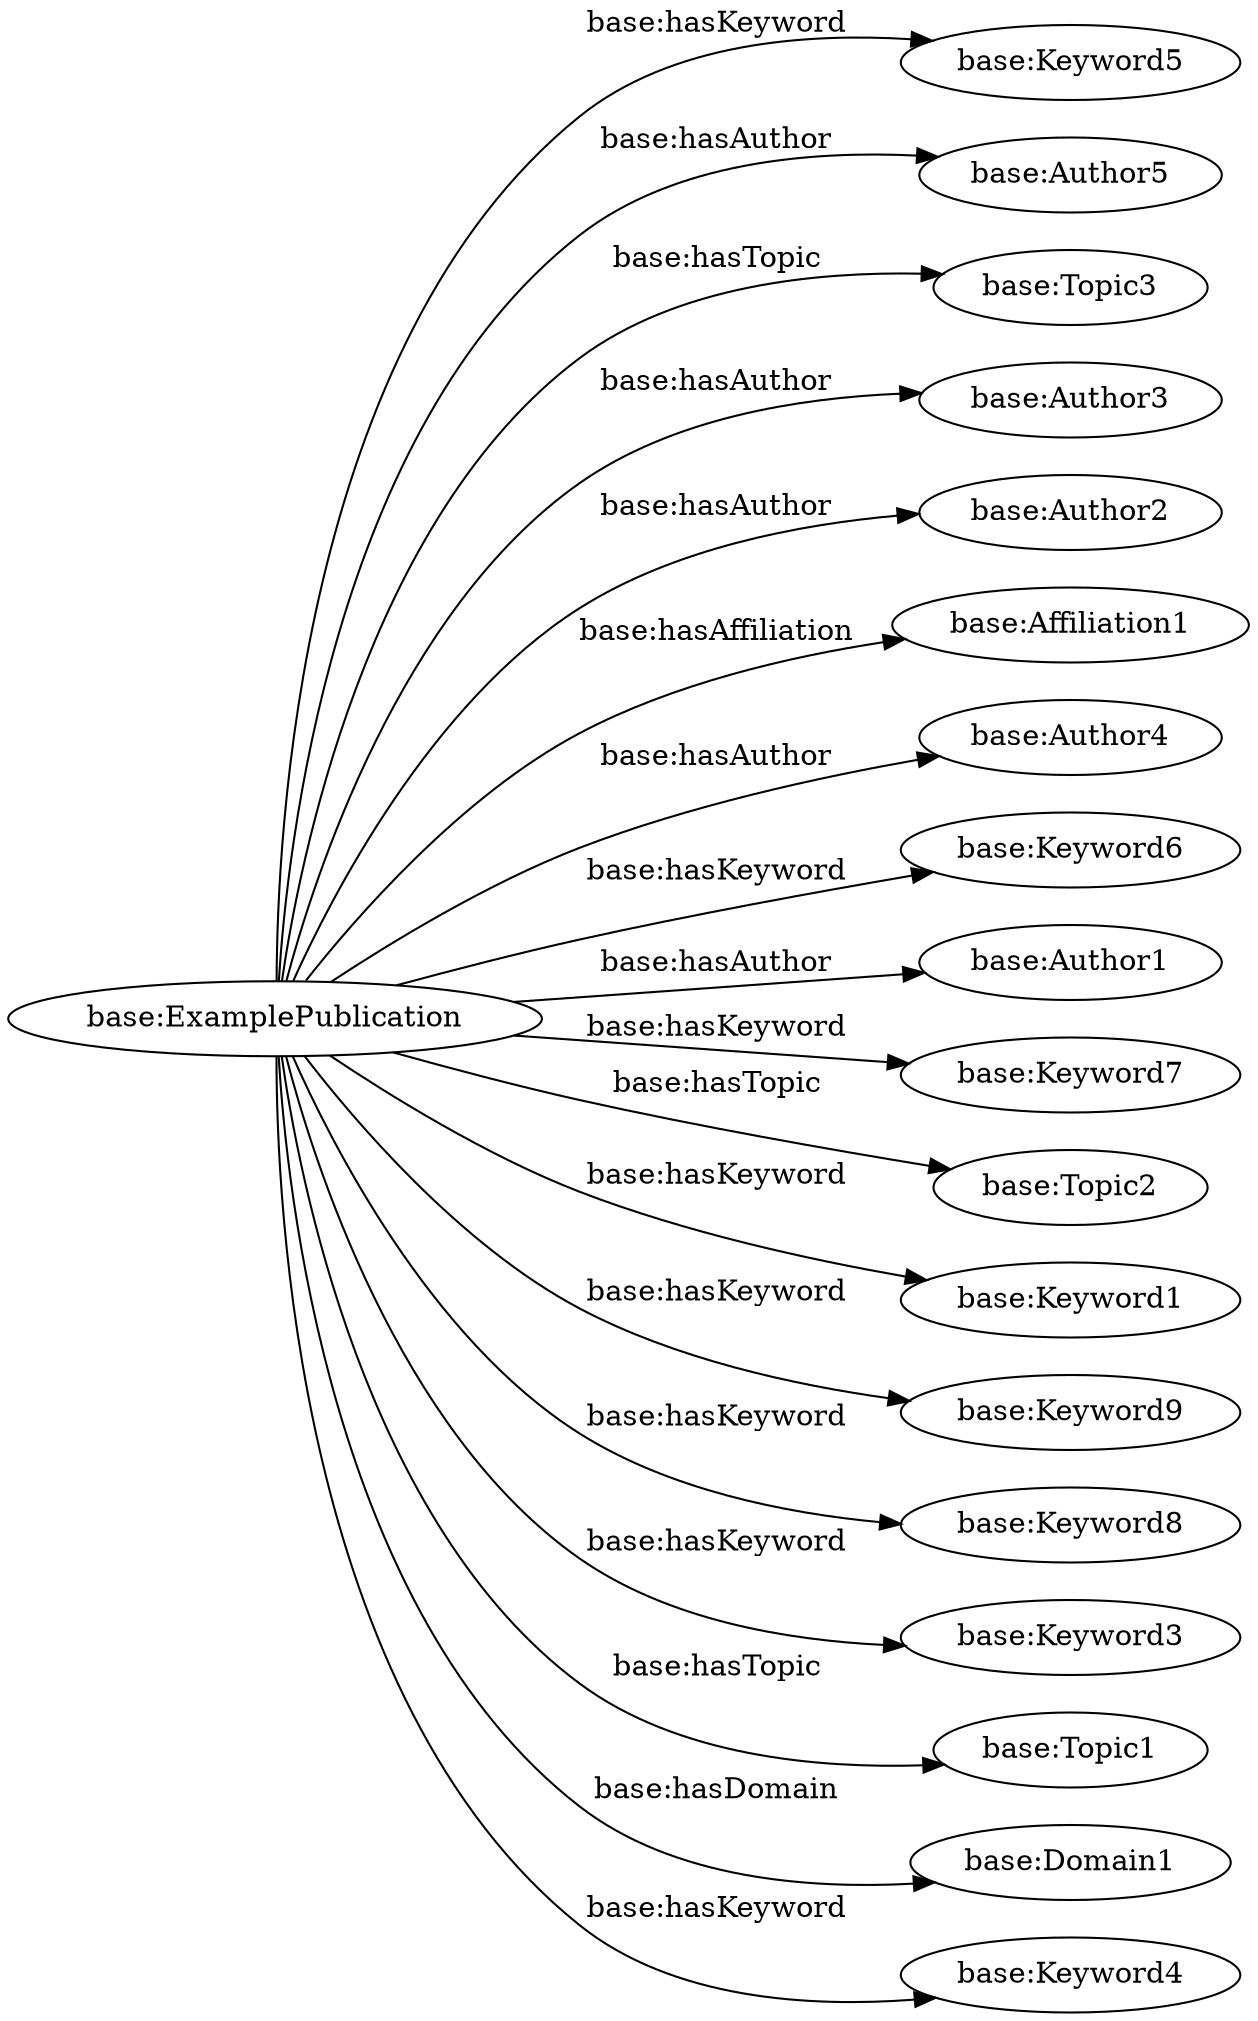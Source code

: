 digraph ar2dtool_diagram { 
rankdir=LR;
size="1501"
	"base:ExamplePublication" -> "base:Keyword5" [ label = "base:hasKeyword" ];
	"base:ExamplePublication" -> "base:Author5" [ label = "base:hasAuthor" ];
	"base:ExamplePublication" -> "base:Topic3" [ label = "base:hasTopic" ];
	"base:ExamplePublication" -> "base:Author3" [ label = "base:hasAuthor" ];
	"base:ExamplePublication" -> "base:Author2" [ label = "base:hasAuthor" ];
	"base:ExamplePublication" -> "base:Affiliation1" [ label = "base:hasAffiliation" ];
	"base:ExamplePublication" -> "base:Author4" [ label = "base:hasAuthor" ];
	"base:ExamplePublication" -> "base:Keyword6" [ label = "base:hasKeyword" ];
	"base:ExamplePublication" -> "base:Author1" [ label = "base:hasAuthor" ];
	"base:ExamplePublication" -> "base:Keyword7" [ label = "base:hasKeyword" ];
	"base:ExamplePublication" -> "base:Topic2" [ label = "base:hasTopic" ];
	"base:ExamplePublication" -> "base:Keyword1" [ label = "base:hasKeyword" ];
	"base:ExamplePublication" -> "base:Keyword9" [ label = "base:hasKeyword" ];
	"base:ExamplePublication" -> "base:Keyword8" [ label = "base:hasKeyword" ];
	"base:ExamplePublication" -> "base:Keyword3" [ label = "base:hasKeyword" ];
	"base:ExamplePublication" -> "base:Topic1" [ label = "base:hasTopic" ];
	"base:ExamplePublication" -> "base:Domain1" [ label = "base:hasDomain" ];
	"base:ExamplePublication" -> "base:Keyword4" [ label = "base:hasKeyword" ];

}
